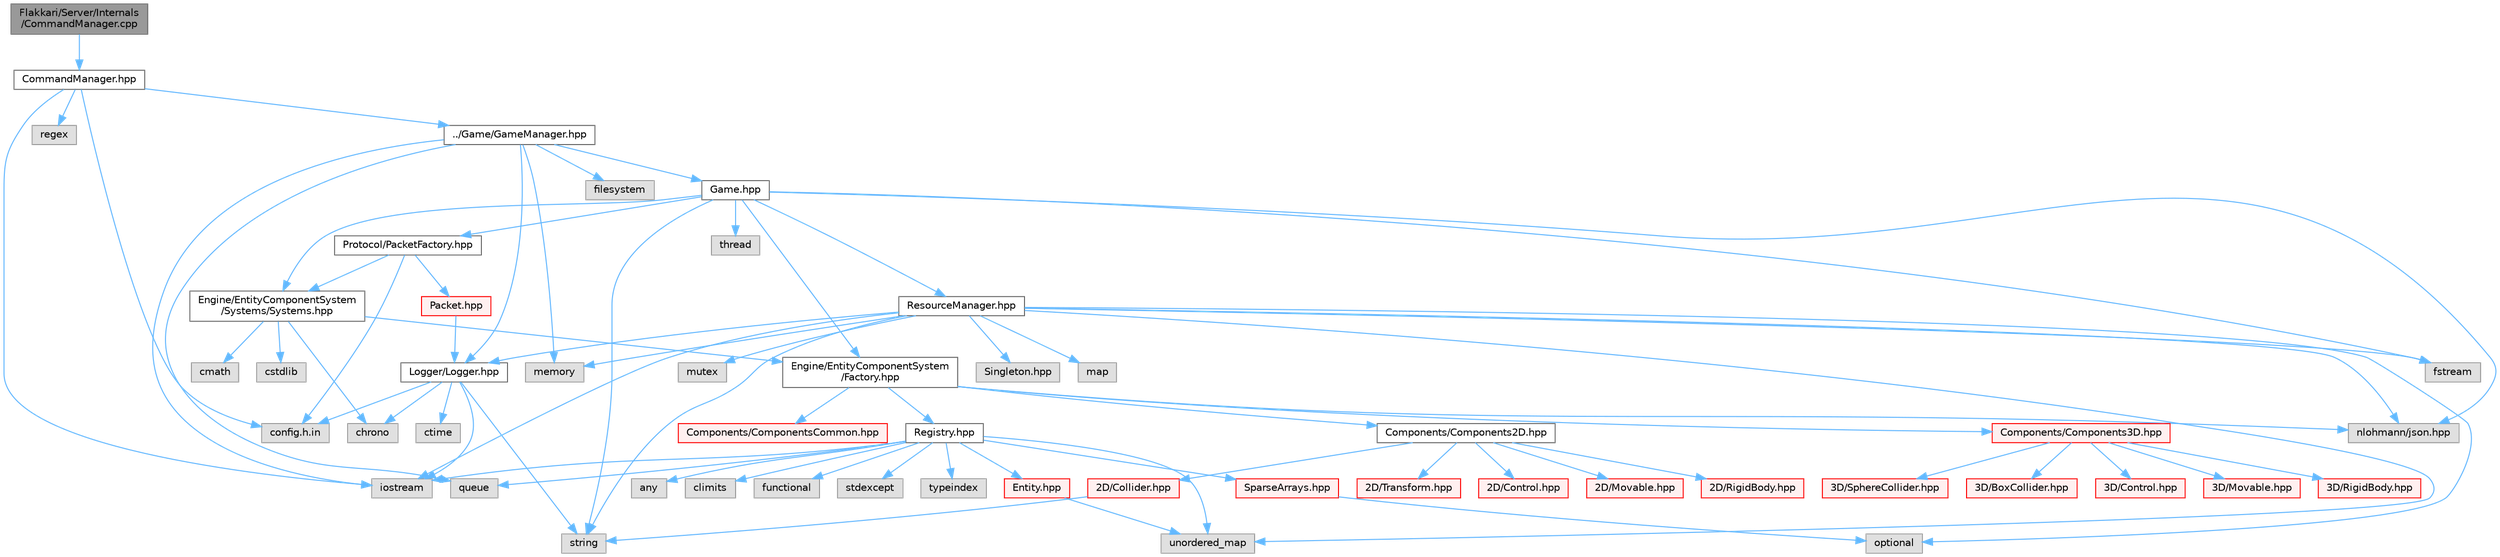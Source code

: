 digraph "Flakkari/Server/Internals/CommandManager.cpp"
{
 // LATEX_PDF_SIZE
  bgcolor="transparent";
  edge [fontname=Helvetica,fontsize=10,labelfontname=Helvetica,labelfontsize=10];
  node [fontname=Helvetica,fontsize=10,shape=box,height=0.2,width=0.4];
  Node1 [id="Node000001",label="Flakkari/Server/Internals\l/CommandManager.cpp",height=0.2,width=0.4,color="gray40", fillcolor="grey60", style="filled", fontcolor="black",tooltip=" "];
  Node1 -> Node2 [id="edge1_Node000001_Node000002",color="steelblue1",style="solid",tooltip=" "];
  Node2 [id="Node000002",label="CommandManager.hpp",height=0.2,width=0.4,color="grey40", fillcolor="white", style="filled",URL="$d9/dae/CommandManager_8hpp.html",tooltip=" "];
  Node2 -> Node3 [id="edge2_Node000002_Node000003",color="steelblue1",style="solid",tooltip=" "];
  Node3 [id="Node000003",label="iostream",height=0.2,width=0.4,color="grey60", fillcolor="#E0E0E0", style="filled",tooltip=" "];
  Node2 -> Node4 [id="edge3_Node000002_Node000004",color="steelblue1",style="solid",tooltip=" "];
  Node4 [id="Node000004",label="regex",height=0.2,width=0.4,color="grey60", fillcolor="#E0E0E0", style="filled",tooltip=" "];
  Node2 -> Node5 [id="edge4_Node000002_Node000005",color="steelblue1",style="solid",tooltip=" "];
  Node5 [id="Node000005",label="../Game/GameManager.hpp",height=0.2,width=0.4,color="grey40", fillcolor="white", style="filled",URL="$d6/d27/GameManager_8hpp.html",tooltip=" "];
  Node5 -> Node6 [id="edge5_Node000005_Node000006",color="steelblue1",style="solid",tooltip=" "];
  Node6 [id="Node000006",label="filesystem",height=0.2,width=0.4,color="grey60", fillcolor="#E0E0E0", style="filled",tooltip=" "];
  Node5 -> Node3 [id="edge6_Node000005_Node000003",color="steelblue1",style="solid",tooltip=" "];
  Node5 -> Node7 [id="edge7_Node000005_Node000007",color="steelblue1",style="solid",tooltip=" "];
  Node7 [id="Node000007",label="memory",height=0.2,width=0.4,color="grey60", fillcolor="#E0E0E0", style="filled",tooltip=" "];
  Node5 -> Node8 [id="edge8_Node000005_Node000008",color="steelblue1",style="solid",tooltip=" "];
  Node8 [id="Node000008",label="queue",height=0.2,width=0.4,color="grey60", fillcolor="#E0E0E0", style="filled",tooltip=" "];
  Node5 -> Node9 [id="edge9_Node000005_Node000009",color="steelblue1",style="solid",tooltip=" "];
  Node9 [id="Node000009",label="Game.hpp",height=0.2,width=0.4,color="grey40", fillcolor="white", style="filled",URL="$d5/d4b/Game_8hpp.html",tooltip=" "];
  Node9 -> Node10 [id="edge10_Node000009_Node000010",color="steelblue1",style="solid",tooltip=" "];
  Node10 [id="Node000010",label="fstream",height=0.2,width=0.4,color="grey60", fillcolor="#E0E0E0", style="filled",tooltip=" "];
  Node9 -> Node11 [id="edge11_Node000009_Node000011",color="steelblue1",style="solid",tooltip=" "];
  Node11 [id="Node000011",label="nlohmann/json.hpp",height=0.2,width=0.4,color="grey60", fillcolor="#E0E0E0", style="filled",tooltip=" "];
  Node9 -> Node12 [id="edge12_Node000009_Node000012",color="steelblue1",style="solid",tooltip=" "];
  Node12 [id="Node000012",label="string",height=0.2,width=0.4,color="grey60", fillcolor="#E0E0E0", style="filled",tooltip=" "];
  Node9 -> Node13 [id="edge13_Node000009_Node000013",color="steelblue1",style="solid",tooltip=" "];
  Node13 [id="Node000013",label="thread",height=0.2,width=0.4,color="grey60", fillcolor="#E0E0E0", style="filled",tooltip=" "];
  Node9 -> Node14 [id="edge14_Node000009_Node000014",color="steelblue1",style="solid",tooltip=" "];
  Node14 [id="Node000014",label="Engine/EntityComponentSystem\l/Factory.hpp",height=0.2,width=0.4,color="grey40", fillcolor="white", style="filled",URL="$d5/d03/Factory_8hpp.html",tooltip=" "];
  Node14 -> Node11 [id="edge15_Node000014_Node000011",color="steelblue1",style="solid",tooltip=" "];
  Node14 -> Node15 [id="edge16_Node000014_Node000015",color="steelblue1",style="solid",tooltip=" "];
  Node15 [id="Node000015",label="Registry.hpp",height=0.2,width=0.4,color="grey40", fillcolor="white", style="filled",URL="$db/dd1/Registry_8hpp.html",tooltip=" "];
  Node15 -> Node16 [id="edge17_Node000015_Node000016",color="steelblue1",style="solid",tooltip=" "];
  Node16 [id="Node000016",label="Entity.hpp",height=0.2,width=0.4,color="red", fillcolor="#FFF0F0", style="filled",URL="$de/da6/Entity_8hpp.html",tooltip=" "];
  Node16 -> Node19 [id="edge18_Node000016_Node000019",color="steelblue1",style="solid",tooltip=" "];
  Node19 [id="Node000019",label="unordered_map",height=0.2,width=0.4,color="grey60", fillcolor="#E0E0E0", style="filled",tooltip=" "];
  Node15 -> Node20 [id="edge19_Node000015_Node000020",color="steelblue1",style="solid",tooltip=" "];
  Node20 [id="Node000020",label="SparseArrays.hpp",height=0.2,width=0.4,color="red", fillcolor="#FFF0F0", style="filled",URL="$df/db3/SparseArrays_8hpp.html",tooltip=" "];
  Node20 -> Node22 [id="edge20_Node000020_Node000022",color="steelblue1",style="solid",tooltip=" "];
  Node22 [id="Node000022",label="optional",height=0.2,width=0.4,color="grey60", fillcolor="#E0E0E0", style="filled",tooltip=" "];
  Node15 -> Node25 [id="edge21_Node000015_Node000025",color="steelblue1",style="solid",tooltip=" "];
  Node25 [id="Node000025",label="any",height=0.2,width=0.4,color="grey60", fillcolor="#E0E0E0", style="filled",tooltip=" "];
  Node15 -> Node26 [id="edge22_Node000015_Node000026",color="steelblue1",style="solid",tooltip=" "];
  Node26 [id="Node000026",label="climits",height=0.2,width=0.4,color="grey60", fillcolor="#E0E0E0", style="filled",tooltip=" "];
  Node15 -> Node27 [id="edge23_Node000015_Node000027",color="steelblue1",style="solid",tooltip=" "];
  Node27 [id="Node000027",label="functional",height=0.2,width=0.4,color="grey60", fillcolor="#E0E0E0", style="filled",tooltip=" "];
  Node15 -> Node3 [id="edge24_Node000015_Node000003",color="steelblue1",style="solid",tooltip=" "];
  Node15 -> Node8 [id="edge25_Node000015_Node000008",color="steelblue1",style="solid",tooltip=" "];
  Node15 -> Node28 [id="edge26_Node000015_Node000028",color="steelblue1",style="solid",tooltip=" "];
  Node28 [id="Node000028",label="stdexcept",height=0.2,width=0.4,color="grey60", fillcolor="#E0E0E0", style="filled",tooltip=" "];
  Node15 -> Node29 [id="edge27_Node000015_Node000029",color="steelblue1",style="solid",tooltip=" "];
  Node29 [id="Node000029",label="typeindex",height=0.2,width=0.4,color="grey60", fillcolor="#E0E0E0", style="filled",tooltip=" "];
  Node15 -> Node19 [id="edge28_Node000015_Node000019",color="steelblue1",style="solid",tooltip=" "];
  Node14 -> Node30 [id="edge29_Node000014_Node000030",color="steelblue1",style="solid",tooltip=" "];
  Node30 [id="Node000030",label="Components/Components2D.hpp",height=0.2,width=0.4,color="grey40", fillcolor="white", style="filled",URL="$d0/d43/Components2D_8hpp.html",tooltip=" "];
  Node30 -> Node31 [id="edge30_Node000030_Node000031",color="steelblue1",style="solid",tooltip=" "];
  Node31 [id="Node000031",label="2D/Collider.hpp",height=0.2,width=0.4,color="red", fillcolor="#FFF0F0", style="filled",URL="$dd/d5f/Collider_8hpp.html",tooltip=" "];
  Node31 -> Node12 [id="edge31_Node000031_Node000012",color="steelblue1",style="solid",tooltip=" "];
  Node30 -> Node35 [id="edge32_Node000030_Node000035",color="steelblue1",style="solid",tooltip=" "];
  Node35 [id="Node000035",label="2D/Control.hpp",height=0.2,width=0.4,color="red", fillcolor="#FFF0F0", style="filled",URL="$d5/d59/2D_2Control_8hpp.html",tooltip=" "];
  Node30 -> Node36 [id="edge33_Node000030_Node000036",color="steelblue1",style="solid",tooltip=" "];
  Node36 [id="Node000036",label="2D/Movable.hpp",height=0.2,width=0.4,color="red", fillcolor="#FFF0F0", style="filled",URL="$d6/d02/2D_2Movable_8hpp.html",tooltip=" "];
  Node30 -> Node37 [id="edge34_Node000030_Node000037",color="steelblue1",style="solid",tooltip=" "];
  Node37 [id="Node000037",label="2D/RigidBody.hpp",height=0.2,width=0.4,color="red", fillcolor="#FFF0F0", style="filled",URL="$d9/df7/2D_2RigidBody_8hpp.html",tooltip=" "];
  Node30 -> Node38 [id="edge35_Node000030_Node000038",color="steelblue1",style="solid",tooltip=" "];
  Node38 [id="Node000038",label="2D/Transform.hpp",height=0.2,width=0.4,color="red", fillcolor="#FFF0F0", style="filled",URL="$d2/db8/2D_2Transform_8hpp.html",tooltip=" "];
  Node14 -> Node39 [id="edge36_Node000014_Node000039",color="steelblue1",style="solid",tooltip=" "];
  Node39 [id="Node000039",label="Components/Components3D.hpp",height=0.2,width=0.4,color="red", fillcolor="#FFF0F0", style="filled",URL="$df/d72/Components3D_8hpp.html",tooltip=" "];
  Node39 -> Node40 [id="edge37_Node000039_Node000040",color="steelblue1",style="solid",tooltip=" "];
  Node40 [id="Node000040",label="3D/BoxCollider.hpp",height=0.2,width=0.4,color="red", fillcolor="#FFF0F0", style="filled",URL="$d2/df3/BoxCollider_8hpp.html",tooltip=" "];
  Node39 -> Node41 [id="edge38_Node000039_Node000041",color="steelblue1",style="solid",tooltip=" "];
  Node41 [id="Node000041",label="3D/Control.hpp",height=0.2,width=0.4,color="red", fillcolor="#FFF0F0", style="filled",URL="$d2/d89/3D_2Control_8hpp.html",tooltip=" "];
  Node39 -> Node42 [id="edge39_Node000039_Node000042",color="steelblue1",style="solid",tooltip=" "];
  Node42 [id="Node000042",label="3D/Movable.hpp",height=0.2,width=0.4,color="red", fillcolor="#FFF0F0", style="filled",URL="$d6/d80/3D_2Movable_8hpp.html",tooltip=" "];
  Node39 -> Node43 [id="edge40_Node000039_Node000043",color="steelblue1",style="solid",tooltip=" "];
  Node43 [id="Node000043",label="3D/RigidBody.hpp",height=0.2,width=0.4,color="red", fillcolor="#FFF0F0", style="filled",URL="$d9/d45/3D_2RigidBody_8hpp.html",tooltip=" "];
  Node39 -> Node44 [id="edge41_Node000039_Node000044",color="steelblue1",style="solid",tooltip=" "];
  Node44 [id="Node000044",label="3D/SphereCollider.hpp",height=0.2,width=0.4,color="red", fillcolor="#FFF0F0", style="filled",URL="$d5/dd5/SphereCollider_8hpp.html",tooltip=" "];
  Node14 -> Node46 [id="edge42_Node000014_Node000046",color="steelblue1",style="solid",tooltip=" "];
  Node46 [id="Node000046",label="Components/ComponentsCommon.hpp",height=0.2,width=0.4,color="red", fillcolor="#FFF0F0", style="filled",URL="$d1/d37/ComponentsCommon_8hpp.html",tooltip=" "];
  Node9 -> Node62 [id="edge43_Node000009_Node000062",color="steelblue1",style="solid",tooltip=" "];
  Node62 [id="Node000062",label="Engine/EntityComponentSystem\l/Systems/Systems.hpp",height=0.2,width=0.4,color="grey40", fillcolor="white", style="filled",URL="$d8/d3d/Systems_8hpp.html",tooltip=" "];
  Node62 -> Node14 [id="edge44_Node000062_Node000014",color="steelblue1",style="solid",tooltip=" "];
  Node62 -> Node58 [id="edge45_Node000062_Node000058",color="steelblue1",style="solid",tooltip=" "];
  Node58 [id="Node000058",label="chrono",height=0.2,width=0.4,color="grey60", fillcolor="#E0E0E0", style="filled",tooltip=" "];
  Node62 -> Node33 [id="edge46_Node000062_Node000033",color="steelblue1",style="solid",tooltip=" "];
  Node33 [id="Node000033",label="cmath",height=0.2,width=0.4,color="grey60", fillcolor="#E0E0E0", style="filled",tooltip=" "];
  Node62 -> Node63 [id="edge47_Node000062_Node000063",color="steelblue1",style="solid",tooltip=" "];
  Node63 [id="Node000063",label="cstdlib",height=0.2,width=0.4,color="grey60", fillcolor="#E0E0E0", style="filled",tooltip=" "];
  Node9 -> Node64 [id="edge48_Node000009_Node000064",color="steelblue1",style="solid",tooltip=" "];
  Node64 [id="Node000064",label="Protocol/PacketFactory.hpp",height=0.2,width=0.4,color="grey40", fillcolor="white", style="filled",URL="$d7/d61/PacketFactory_8hpp.html",tooltip=" "];
  Node64 -> Node34 [id="edge49_Node000064_Node000034",color="steelblue1",style="solid",tooltip=" "];
  Node34 [id="Node000034",label="config.h.in",height=0.2,width=0.4,color="grey60", fillcolor="#E0E0E0", style="filled",tooltip=" "];
  Node64 -> Node62 [id="edge50_Node000064_Node000062",color="steelblue1",style="solid",tooltip=" "];
  Node64 -> Node65 [id="edge51_Node000064_Node000065",color="steelblue1",style="solid",tooltip=" "];
  Node65 [id="Node000065",label="Packet.hpp",height=0.2,width=0.4,color="red", fillcolor="#FFF0F0", style="filled",URL="$db/d1b/Packet_8hpp.html",tooltip=" "];
  Node65 -> Node71 [id="edge52_Node000065_Node000071",color="steelblue1",style="solid",tooltip=" "];
  Node71 [id="Node000071",label="Logger/Logger.hpp",height=0.2,width=0.4,color="grey40", fillcolor="white", style="filled",URL="$d9/d11/Logger_8hpp.html",tooltip=" "];
  Node71 -> Node34 [id="edge53_Node000071_Node000034",color="steelblue1",style="solid",tooltip=" "];
  Node71 -> Node58 [id="edge54_Node000071_Node000058",color="steelblue1",style="solid",tooltip=" "];
  Node71 -> Node72 [id="edge55_Node000071_Node000072",color="steelblue1",style="solid",tooltip=" "];
  Node72 [id="Node000072",label="ctime",height=0.2,width=0.4,color="grey60", fillcolor="#E0E0E0", style="filled",tooltip=" "];
  Node71 -> Node3 [id="edge56_Node000071_Node000003",color="steelblue1",style="solid",tooltip=" "];
  Node71 -> Node12 [id="edge57_Node000071_Node000012",color="steelblue1",style="solid",tooltip=" "];
  Node9 -> Node73 [id="edge58_Node000009_Node000073",color="steelblue1",style="solid",tooltip=" "];
  Node73 [id="Node000073",label="ResourceManager.hpp",height=0.2,width=0.4,color="grey40", fillcolor="white", style="filled",URL="$db/d16/ResourceManager_8hpp.html",tooltip=" "];
  Node73 -> Node74 [id="edge59_Node000073_Node000074",color="steelblue1",style="solid",tooltip=" "];
  Node74 [id="Node000074",label="Singleton.hpp",height=0.2,width=0.4,color="grey60", fillcolor="#E0E0E0", style="filled",tooltip=" "];
  Node73 -> Node10 [id="edge60_Node000073_Node000010",color="steelblue1",style="solid",tooltip=" "];
  Node73 -> Node3 [id="edge61_Node000073_Node000003",color="steelblue1",style="solid",tooltip=" "];
  Node73 -> Node75 [id="edge62_Node000073_Node000075",color="steelblue1",style="solid",tooltip=" "];
  Node75 [id="Node000075",label="map",height=0.2,width=0.4,color="grey60", fillcolor="#E0E0E0", style="filled",tooltip=" "];
  Node73 -> Node7 [id="edge63_Node000073_Node000007",color="steelblue1",style="solid",tooltip=" "];
  Node73 -> Node76 [id="edge64_Node000073_Node000076",color="steelblue1",style="solid",tooltip=" "];
  Node76 [id="Node000076",label="mutex",height=0.2,width=0.4,color="grey60", fillcolor="#E0E0E0", style="filled",tooltip=" "];
  Node73 -> Node11 [id="edge65_Node000073_Node000011",color="steelblue1",style="solid",tooltip=" "];
  Node73 -> Node22 [id="edge66_Node000073_Node000022",color="steelblue1",style="solid",tooltip=" "];
  Node73 -> Node12 [id="edge67_Node000073_Node000012",color="steelblue1",style="solid",tooltip=" "];
  Node73 -> Node19 [id="edge68_Node000073_Node000019",color="steelblue1",style="solid",tooltip=" "];
  Node73 -> Node71 [id="edge69_Node000073_Node000071",color="steelblue1",style="solid",tooltip=" "];
  Node5 -> Node71 [id="edge70_Node000005_Node000071",color="steelblue1",style="solid",tooltip=" "];
  Node2 -> Node34 [id="edge71_Node000002_Node000034",color="steelblue1",style="solid",tooltip=" "];
}
